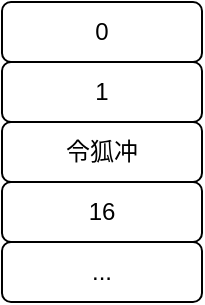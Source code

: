 <mxfile version="17.2.5" type="github">
  <diagram id="7UdDkVMXQPqJ16l7_mLh" name="第 1 页">
    <mxGraphModel dx="1038" dy="500" grid="1" gridSize="10" guides="1" tooltips="1" connect="1" arrows="1" fold="1" page="1" pageScale="1" pageWidth="827" pageHeight="1169" math="0" shadow="0">
      <root>
        <mxCell id="0" />
        <mxCell id="1" parent="0" />
        <mxCell id="IbyFdjmPlWambPThYL8s-240" value="0" style="rounded=1;whiteSpace=wrap;html=1;fillColor=#FFFFFF;" vertex="1" parent="1">
          <mxGeometry x="100" y="560" width="100" height="30" as="geometry" />
        </mxCell>
        <mxCell id="IbyFdjmPlWambPThYL8s-241" value="1" style="rounded=1;whiteSpace=wrap;html=1;fillColor=#FFFFFF;" vertex="1" parent="1">
          <mxGeometry x="100" y="590" width="100" height="30" as="geometry" />
        </mxCell>
        <mxCell id="IbyFdjmPlWambPThYL8s-242" value="令狐冲" style="rounded=1;whiteSpace=wrap;html=1;fillColor=#FFFFFF;" vertex="1" parent="1">
          <mxGeometry x="100" y="620" width="100" height="30" as="geometry" />
        </mxCell>
        <mxCell id="IbyFdjmPlWambPThYL8s-243" value="16" style="rounded=1;whiteSpace=wrap;html=1;fillColor=#FFFFFF;" vertex="1" parent="1">
          <mxGeometry x="100" y="650" width="100" height="30" as="geometry" />
        </mxCell>
        <mxCell id="IbyFdjmPlWambPThYL8s-244" value="..." style="rounded=1;whiteSpace=wrap;html=1;fillColor=#FFFFFF;" vertex="1" parent="1">
          <mxGeometry x="100" y="680" width="100" height="30" as="geometry" />
        </mxCell>
      </root>
    </mxGraphModel>
  </diagram>
</mxfile>
